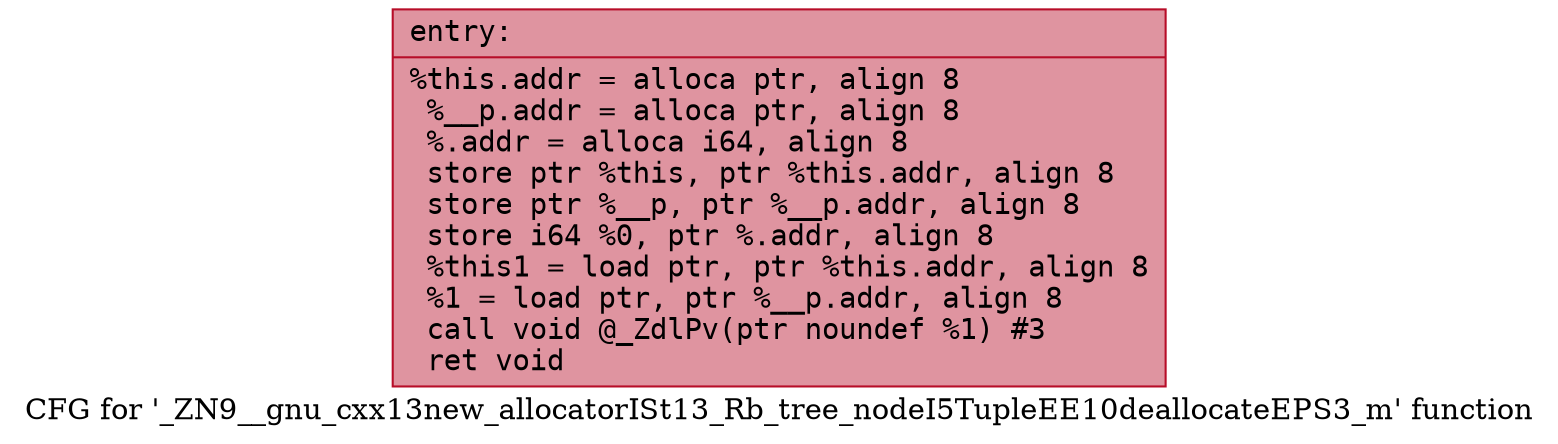 digraph "CFG for '_ZN9__gnu_cxx13new_allocatorISt13_Rb_tree_nodeI5TupleEE10deallocateEPS3_m' function" {
	label="CFG for '_ZN9__gnu_cxx13new_allocatorISt13_Rb_tree_nodeI5TupleEE10deallocateEPS3_m' function";

	Node0x55dab4755840 [shape=record,color="#b70d28ff", style=filled, fillcolor="#b70d2870" fontname="Courier",label="{entry:\l|  %this.addr = alloca ptr, align 8\l  %__p.addr = alloca ptr, align 8\l  %.addr = alloca i64, align 8\l  store ptr %this, ptr %this.addr, align 8\l  store ptr %__p, ptr %__p.addr, align 8\l  store i64 %0, ptr %.addr, align 8\l  %this1 = load ptr, ptr %this.addr, align 8\l  %1 = load ptr, ptr %__p.addr, align 8\l  call void @_ZdlPv(ptr noundef %1) #3\l  ret void\l}"];
}
